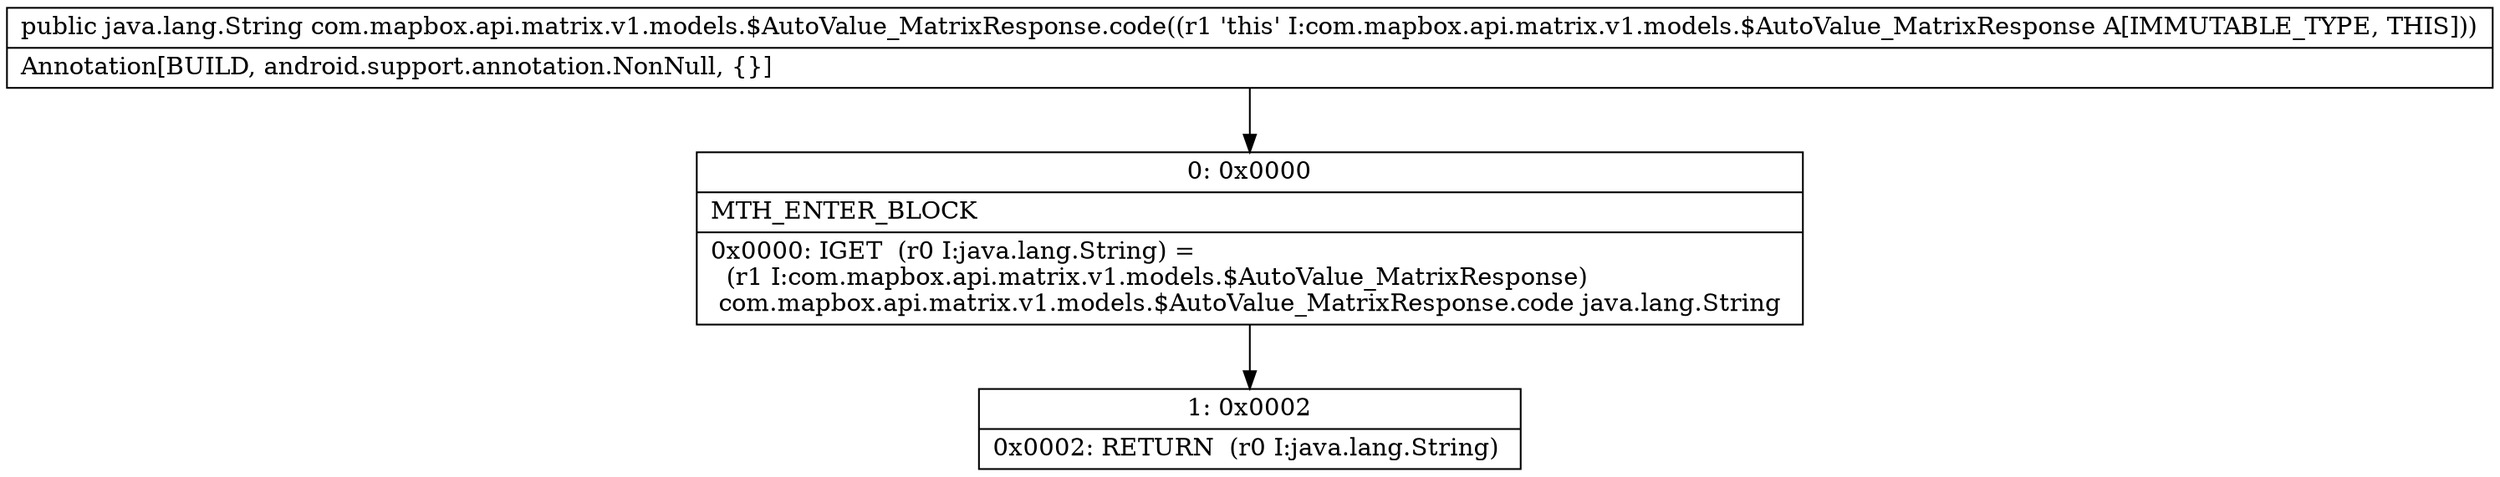 digraph "CFG forcom.mapbox.api.matrix.v1.models.$AutoValue_MatrixResponse.code()Ljava\/lang\/String;" {
Node_0 [shape=record,label="{0\:\ 0x0000|MTH_ENTER_BLOCK\l|0x0000: IGET  (r0 I:java.lang.String) = \l  (r1 I:com.mapbox.api.matrix.v1.models.$AutoValue_MatrixResponse)\l com.mapbox.api.matrix.v1.models.$AutoValue_MatrixResponse.code java.lang.String \l}"];
Node_1 [shape=record,label="{1\:\ 0x0002|0x0002: RETURN  (r0 I:java.lang.String) \l}"];
MethodNode[shape=record,label="{public java.lang.String com.mapbox.api.matrix.v1.models.$AutoValue_MatrixResponse.code((r1 'this' I:com.mapbox.api.matrix.v1.models.$AutoValue_MatrixResponse A[IMMUTABLE_TYPE, THIS]))  | Annotation[BUILD, android.support.annotation.NonNull, \{\}]\l}"];
MethodNode -> Node_0;
Node_0 -> Node_1;
}

